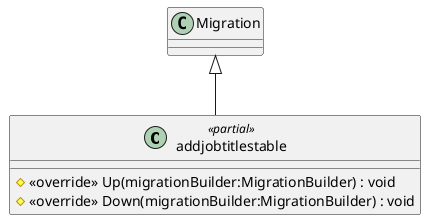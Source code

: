 @startuml
class addjobtitlestable <<partial>> {
    # <<override>> Up(migrationBuilder:MigrationBuilder) : void
    # <<override>> Down(migrationBuilder:MigrationBuilder) : void
}
Migration <|-- addjobtitlestable
@enduml
